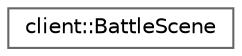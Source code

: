 digraph "Graphical Class Hierarchy"
{
 // LATEX_PDF_SIZE
  bgcolor="transparent";
  edge [fontname=Helvetica,fontsize=10,labelfontname=Helvetica,labelfontsize=10];
  node [fontname=Helvetica,fontsize=10,shape=box,height=0.2,width=0.4];
  rankdir="LR";
  Node0 [label="client::BattleScene",height=0.2,width=0.4,color="grey40", fillcolor="white", style="filled",URL="$classclient_1_1_battle_scene.html",tooltip="class BattleScene -"];
}
